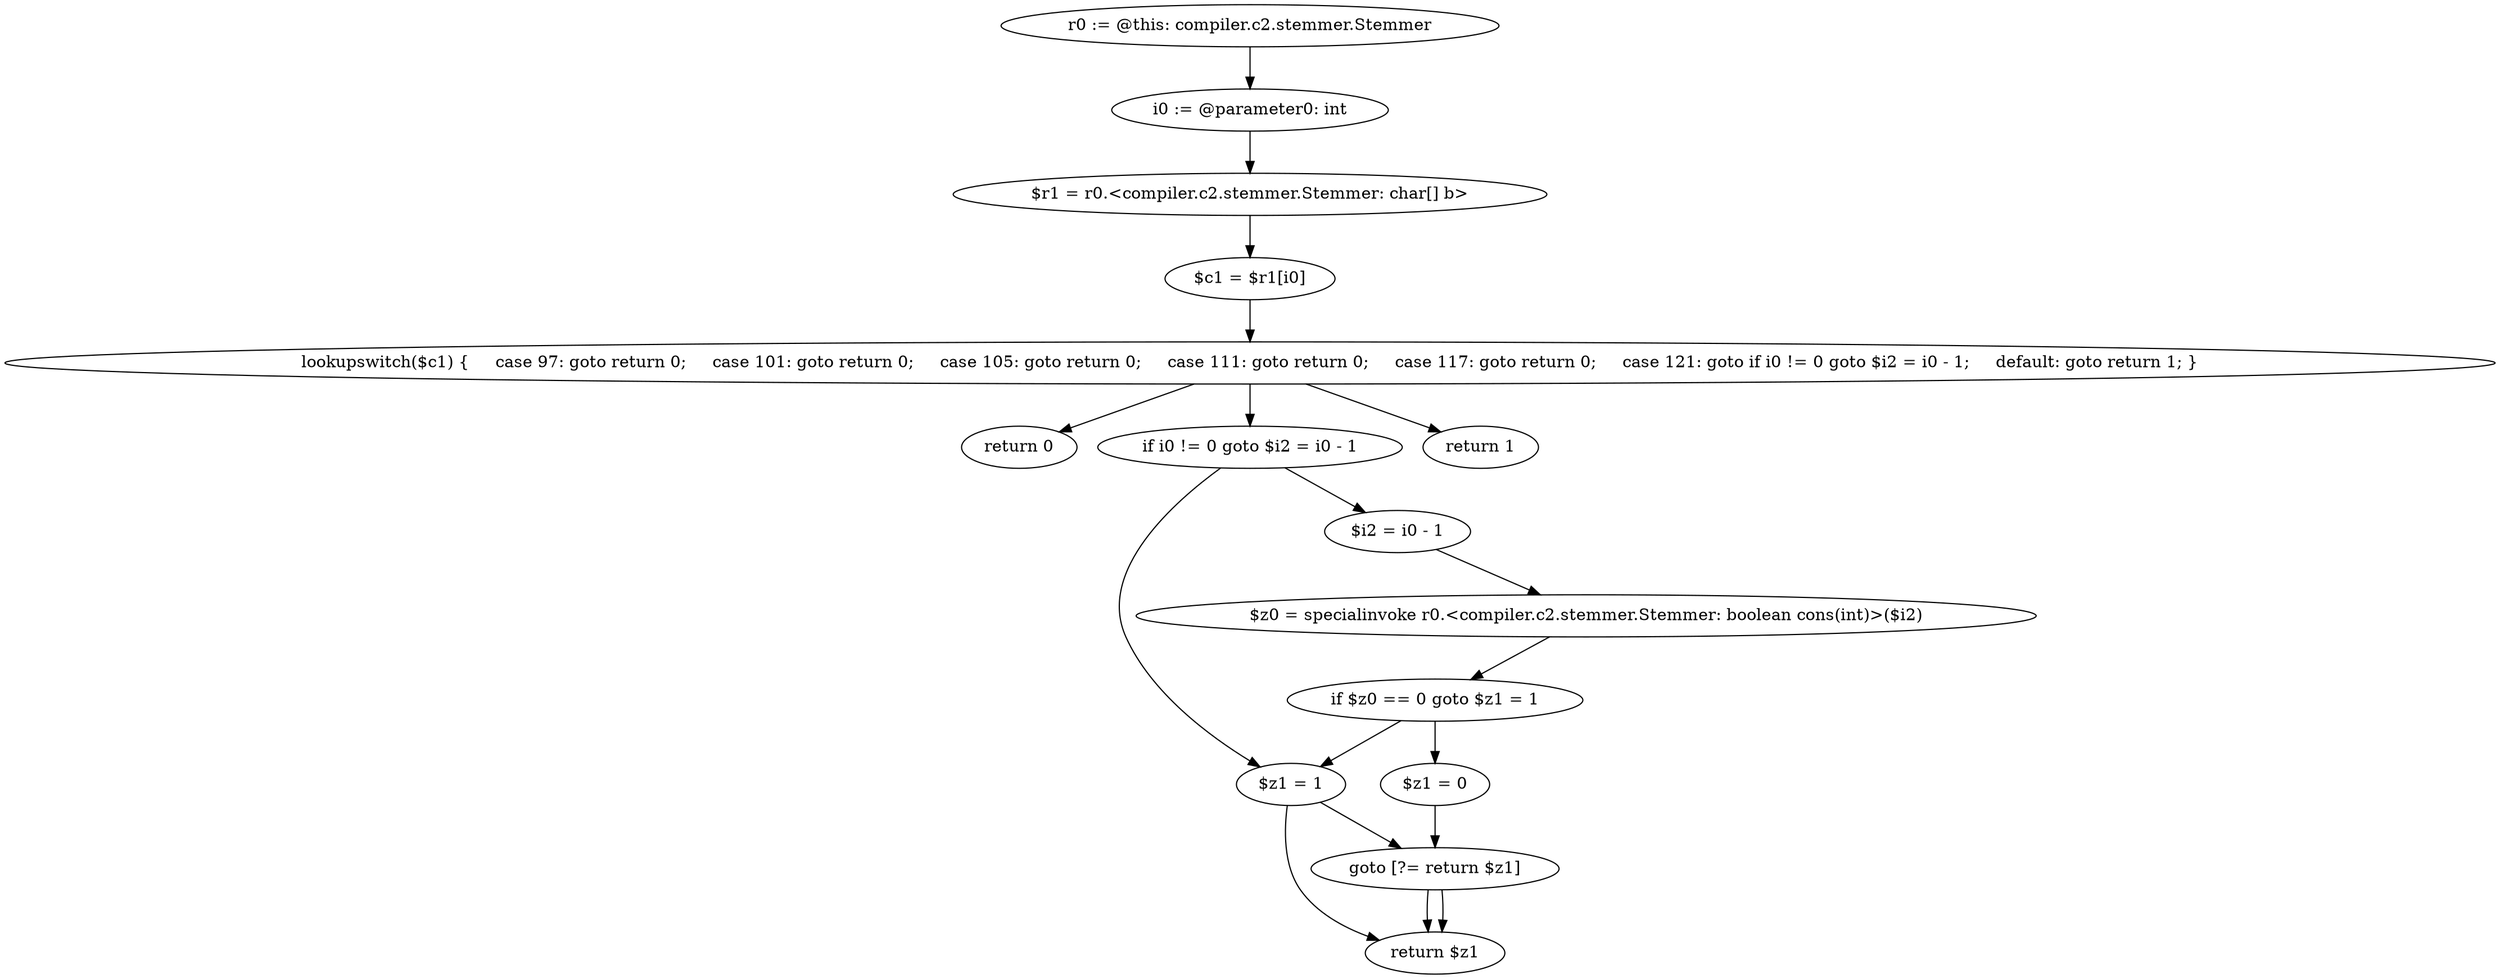 digraph "unitGraph" {
    "r0 := @this: compiler.c2.stemmer.Stemmer"
    "i0 := @parameter0: int"
    "$r1 = r0.<compiler.c2.stemmer.Stemmer: char[] b>"
    "$c1 = $r1[i0]"
    "lookupswitch($c1) {     case 97: goto return 0;     case 101: goto return 0;     case 105: goto return 0;     case 111: goto return 0;     case 117: goto return 0;     case 121: goto if i0 != 0 goto $i2 = i0 - 1;     default: goto return 1; }"
    "return 0"
    "if i0 != 0 goto $i2 = i0 - 1"
    "$z1 = 1"
    "goto [?= return $z1]"
    "$i2 = i0 - 1"
    "$z0 = specialinvoke r0.<compiler.c2.stemmer.Stemmer: boolean cons(int)>($i2)"
    "if $z0 == 0 goto $z1 = 1"
    "$z1 = 0"
    "return $z1"
    "return 1"
    "r0 := @this: compiler.c2.stemmer.Stemmer"->"i0 := @parameter0: int";
    "i0 := @parameter0: int"->"$r1 = r0.<compiler.c2.stemmer.Stemmer: char[] b>";
    "$r1 = r0.<compiler.c2.stemmer.Stemmer: char[] b>"->"$c1 = $r1[i0]";
    "$c1 = $r1[i0]"->"lookupswitch($c1) {     case 97: goto return 0;     case 101: goto return 0;     case 105: goto return 0;     case 111: goto return 0;     case 117: goto return 0;     case 121: goto if i0 != 0 goto $i2 = i0 - 1;     default: goto return 1; }";
    "lookupswitch($c1) {     case 97: goto return 0;     case 101: goto return 0;     case 105: goto return 0;     case 111: goto return 0;     case 117: goto return 0;     case 121: goto if i0 != 0 goto $i2 = i0 - 1;     default: goto return 1; }"->"return 0";
    "lookupswitch($c1) {     case 97: goto return 0;     case 101: goto return 0;     case 105: goto return 0;     case 111: goto return 0;     case 117: goto return 0;     case 121: goto if i0 != 0 goto $i2 = i0 - 1;     default: goto return 1; }"->"if i0 != 0 goto $i2 = i0 - 1";
    "lookupswitch($c1) {     case 97: goto return 0;     case 101: goto return 0;     case 105: goto return 0;     case 111: goto return 0;     case 117: goto return 0;     case 121: goto if i0 != 0 goto $i2 = i0 - 1;     default: goto return 1; }"->"return 1";
    "if i0 != 0 goto $i2 = i0 - 1"->"$z1 = 1";
    "if i0 != 0 goto $i2 = i0 - 1"->"$i2 = i0 - 1";
    "$z1 = 1"->"goto [?= return $z1]";
    "goto [?= return $z1]"->"return $z1";
    "$i2 = i0 - 1"->"$z0 = specialinvoke r0.<compiler.c2.stemmer.Stemmer: boolean cons(int)>($i2)";
    "$z0 = specialinvoke r0.<compiler.c2.stemmer.Stemmer: boolean cons(int)>($i2)"->"if $z0 == 0 goto $z1 = 1";
    "if $z0 == 0 goto $z1 = 1"->"$z1 = 0";
    "if $z0 == 0 goto $z1 = 1"->"$z1 = 1";
    "$z1 = 0"->"goto [?= return $z1]";
    "goto [?= return $z1]"->"return $z1";
    "$z1 = 1"->"return $z1";
}
